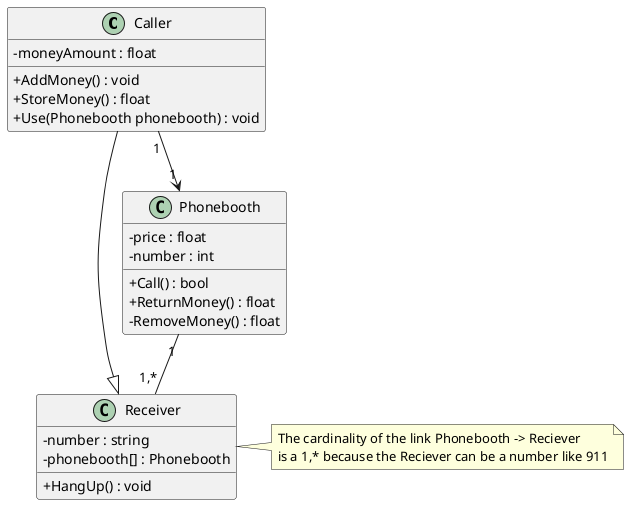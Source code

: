 @startuml
skinparam classAttributeIconSize 0
class Caller {
    - moneyAmount : float
    + AddMoney() : void
    + StoreMoney() : float
    + Use(Phonebooth phonebooth) : void

}
class Phonebooth {
    - price : float
    - number : int
    + Call() : bool
    + ReturnMoney() : float
    - RemoveMoney() : float
}

class Receiver {
    - number : string
    - phonebooth[] : Phonebooth
    + HangUp() : void
}
Caller --|> Receiver

Caller "1" --> "1" Phonebooth
Phonebooth "1" -- "1,*" Receiver

note right of Receiver
  The cardinality of the link Phonebooth -> Reciever
  is a 1,* because the Reciever can be a number like 911
end note

@enduml
